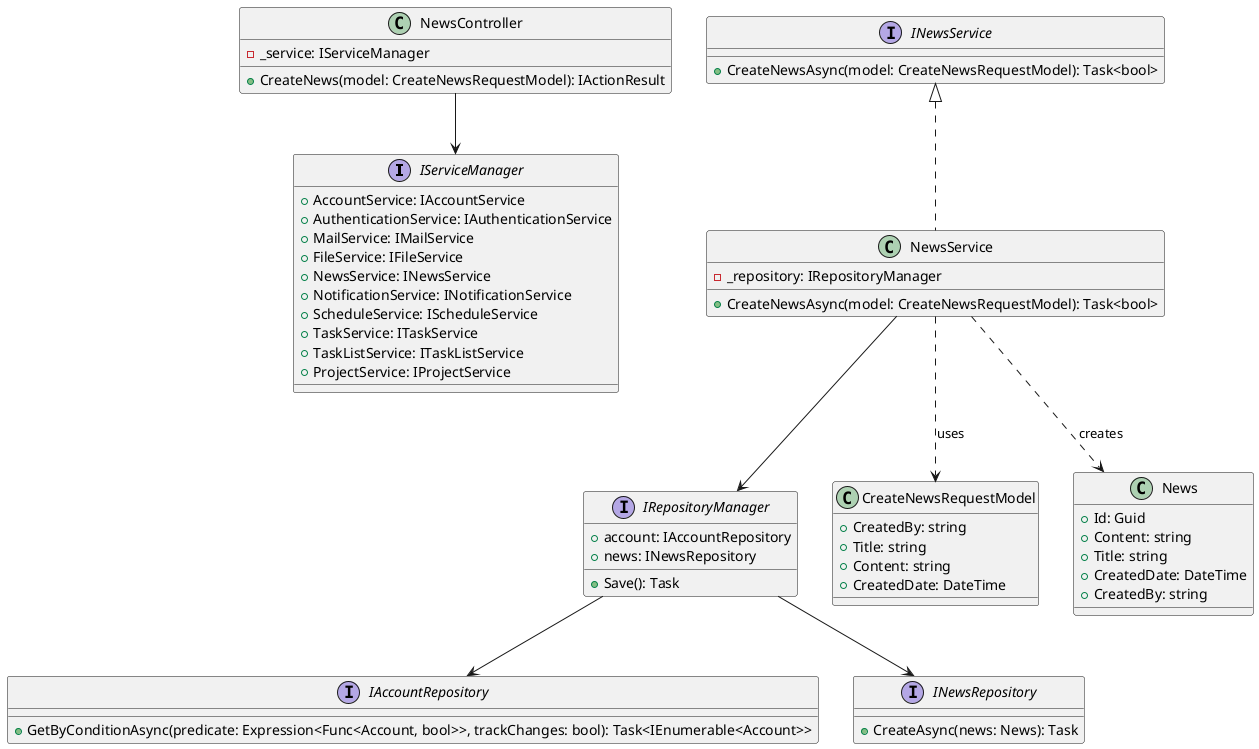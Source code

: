 @startuml
interface IServiceManager {
  +AccountService: IAccountService
  +AuthenticationService: IAuthenticationService
  +MailService: IMailService
  +FileService: IFileService
  +NewsService: INewsService
  +NotificationService: INotificationService
  +ScheduleService: IScheduleService
  +TaskService: ITaskService
  +TaskListService: ITaskListService
  +ProjectService: IProjectService
}

interface INewsService {
  +CreateNewsAsync(model: CreateNewsRequestModel): Task<bool>
}

interface IRepositoryManager {
  +account: IAccountRepository
  +news: INewsRepository
  +Save(): Task
}

interface IAccountRepository {
  +GetByConditionAsync(predicate: Expression<Func<Account, bool>>, trackChanges: bool): Task<IEnumerable<Account>>
}

interface INewsRepository {
  +CreateAsync(news: News): Task
}

class NewsController {
  -_service: IServiceManager
  +CreateNews(model: CreateNewsRequestModel): IActionResult
}

class NewsService {
  -_repository: IRepositoryManager
  +CreateNewsAsync(model: CreateNewsRequestModel): Task<bool>
}

class CreateNewsRequestModel {
  +CreatedBy: string
  +Title: string
  +Content: string
  +CreatedDate: DateTime
}

class News {
  +Id: Guid
  +Content: string
  +Title: string
  +CreatedDate: DateTime
  +CreatedBy: string
}

INewsService <|.. NewsService

NewsController --> IServiceManager
NewsService --> IRepositoryManager
NewsService ..> CreateNewsRequestModel : uses
NewsService ..> News : creates
IRepositoryManager --> IAccountRepository
IRepositoryManager --> INewsRepository

@enduml